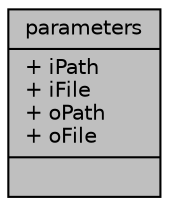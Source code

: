 digraph "parameters"
{
 // LATEX_PDF_SIZE
  edge [fontname="Helvetica",fontsize="10",labelfontname="Helvetica",labelfontsize="10"];
  node [fontname="Helvetica",fontsize="10",shape=record];
  Node1 [label="{parameters\n|+ iPath\l+ iFile\l+ oPath\l+ oFile\l|}",height=0.2,width=0.4,color="black", fillcolor="grey75", style="filled", fontcolor="black",tooltip=" "];
}
